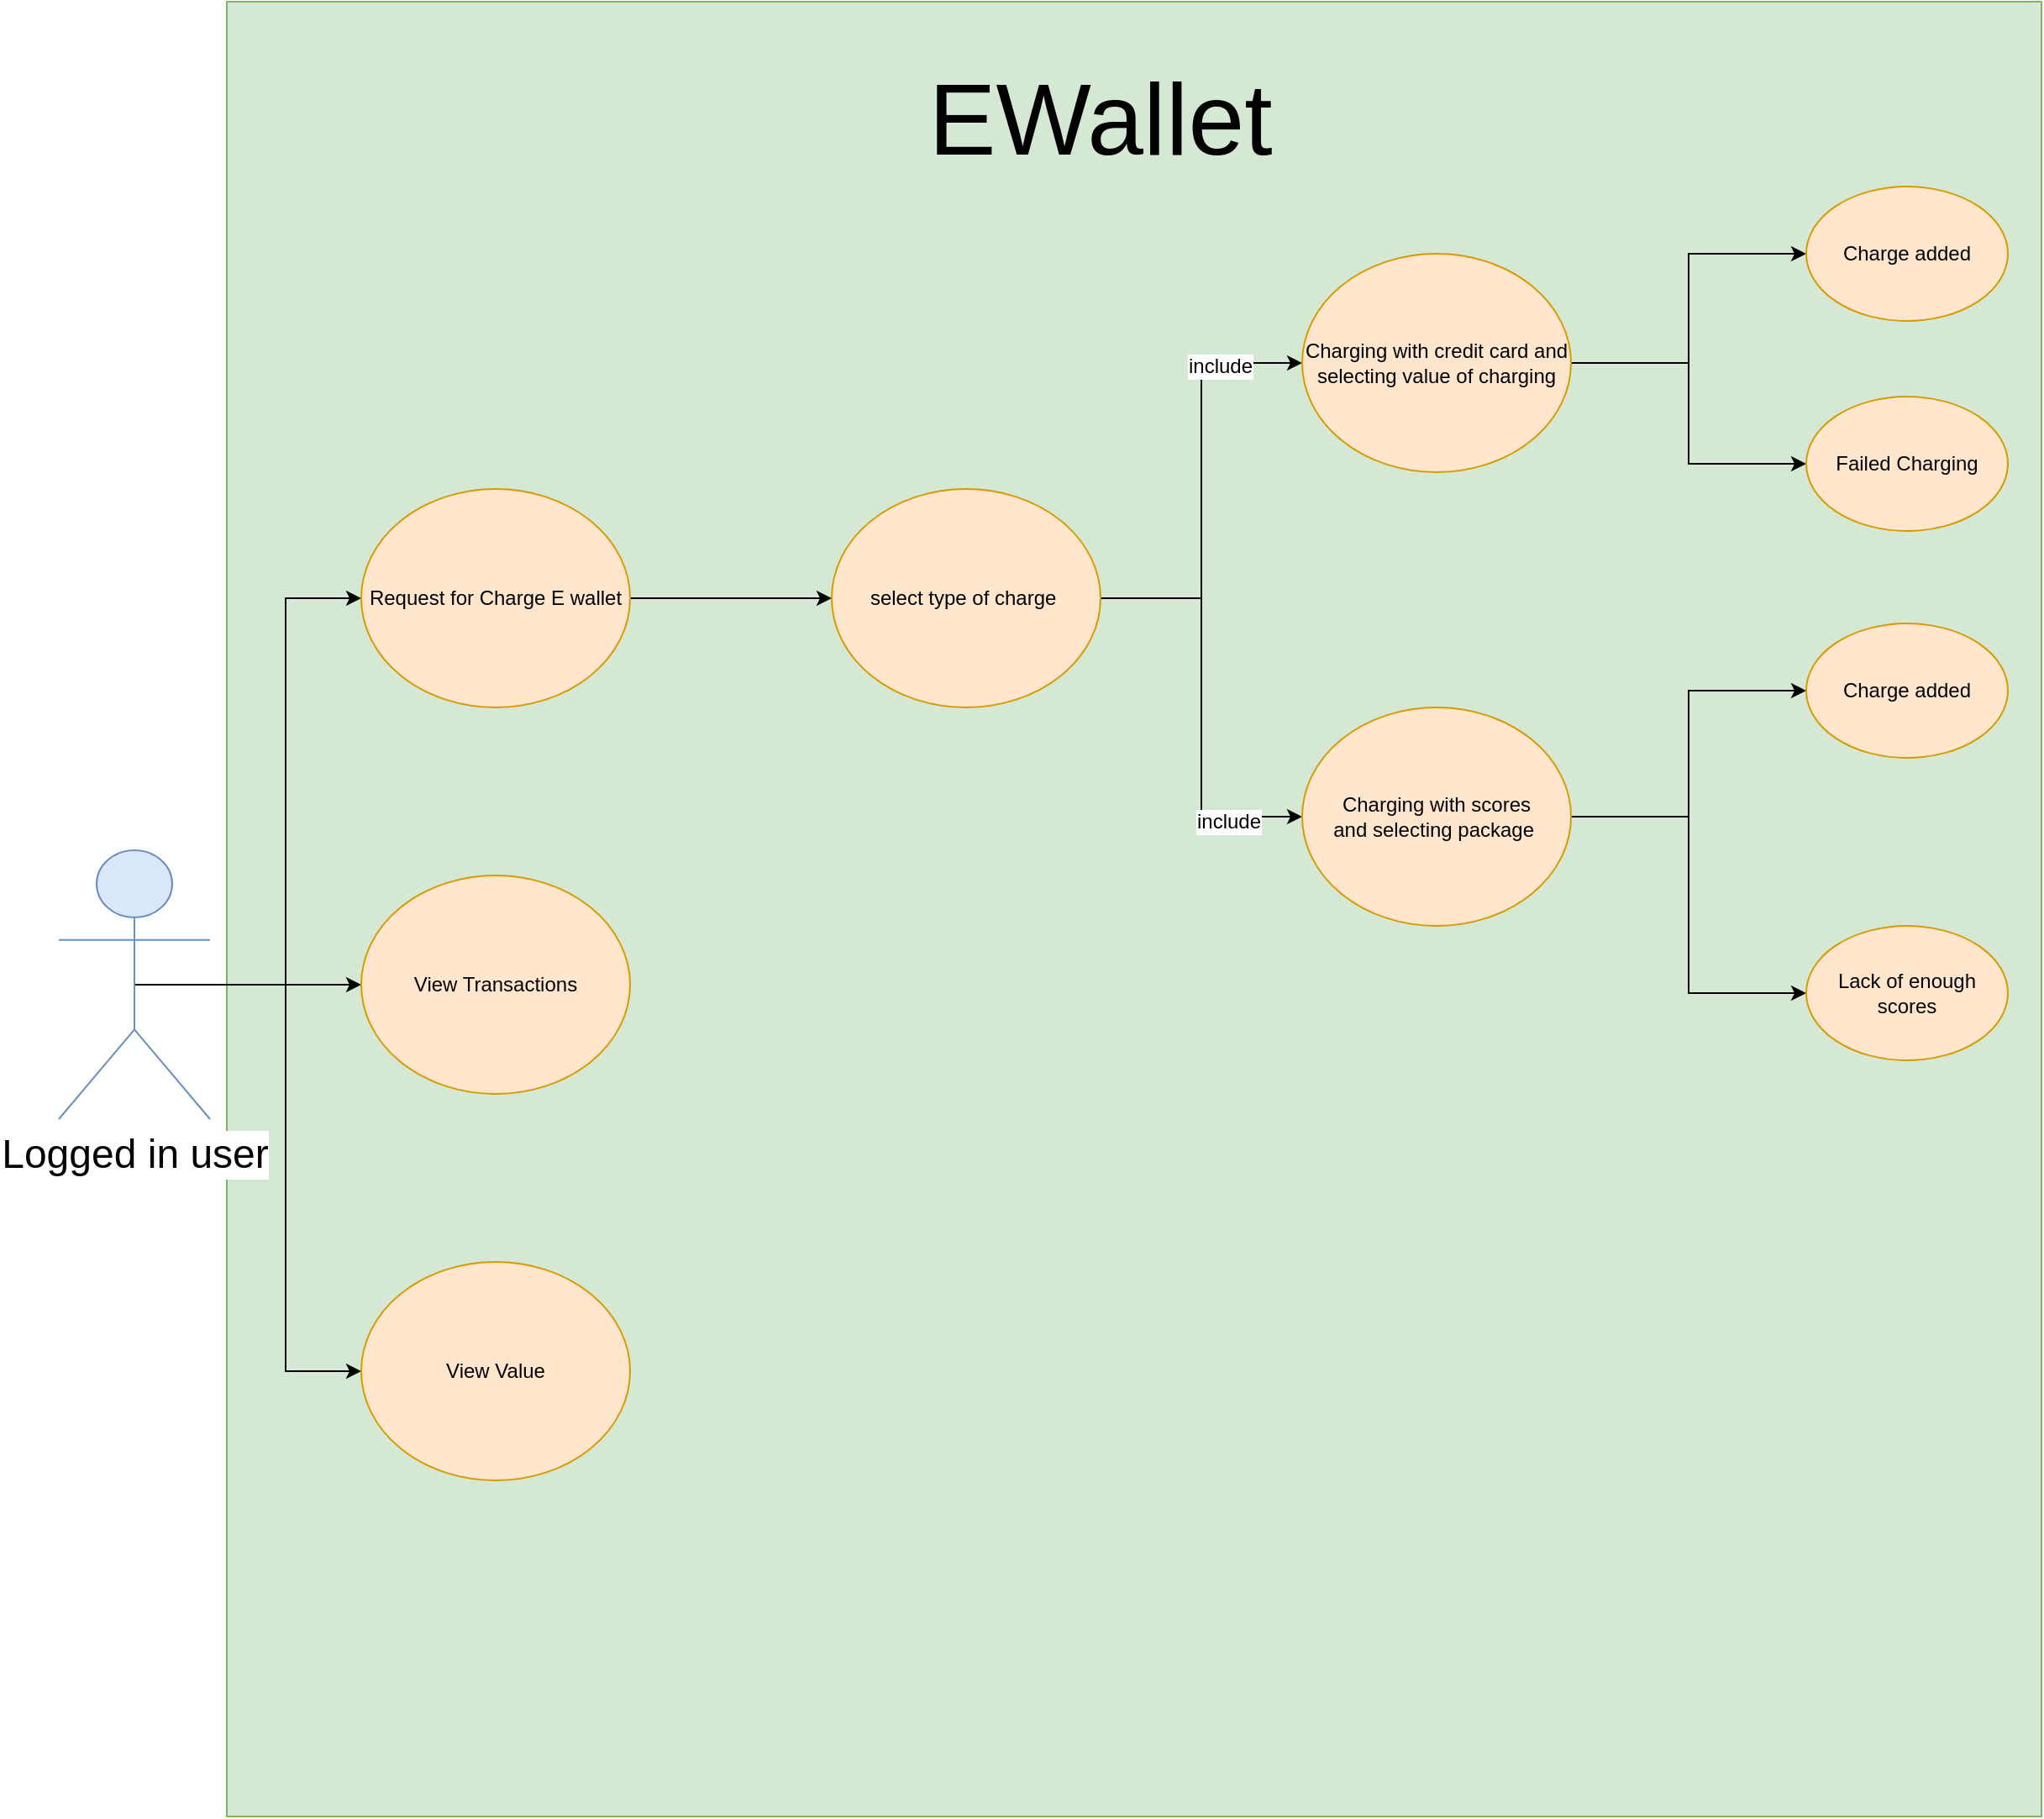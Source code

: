 <mxfile version="10.6.0" type="github"><diagram id="vhDCAPc3sHXY5R7cFsH6" name="Page-1"><mxGraphModel dx="2346" dy="1957" grid="1" gridSize="10" guides="1" tooltips="1" connect="1" arrows="1" fold="1" page="1" pageScale="1" pageWidth="583" pageHeight="413" math="0" shadow="0"><root><mxCell id="0"/><mxCell id="1" parent="0"/><mxCell id="RyZk82U6xCy7uSNnJ_4e-33" value="" style="whiteSpace=wrap;html=1;aspect=fixed;fillColor=#d5e8d4;strokeColor=#82b366;" parent="1" vertex="1"><mxGeometry x="260" y="70" width="1080" height="1080" as="geometry"/></mxCell><mxCell id="RyZk82U6xCy7uSNnJ_4e-34" style="edgeStyle=orthogonalEdgeStyle;rounded=0;orthogonalLoop=1;jettySize=auto;html=1;exitX=0.5;exitY=0.5;exitDx=0;exitDy=0;exitPerimeter=0;entryX=0;entryY=0.5;entryDx=0;entryDy=0;" parent="1" source="RyZk82U6xCy7uSNnJ_4e-37" target="RyZk82U6xCy7uSNnJ_4e-39" edge="1"><mxGeometry relative="1" as="geometry"/></mxCell><mxCell id="RyZk82U6xCy7uSNnJ_4e-35" style="edgeStyle=orthogonalEdgeStyle;rounded=0;orthogonalLoop=1;jettySize=auto;html=1;exitX=0.5;exitY=0.5;exitDx=0;exitDy=0;exitPerimeter=0;entryX=0;entryY=0.5;entryDx=0;entryDy=0;" parent="1" source="RyZk82U6xCy7uSNnJ_4e-37" target="RyZk82U6xCy7uSNnJ_4e-51" edge="1"><mxGeometry relative="1" as="geometry"/></mxCell><mxCell id="RyZk82U6xCy7uSNnJ_4e-36" style="edgeStyle=orthogonalEdgeStyle;rounded=0;orthogonalLoop=1;jettySize=auto;html=1;exitX=0.5;exitY=0.5;exitDx=0;exitDy=0;exitPerimeter=0;entryX=0;entryY=0.5;entryDx=0;entryDy=0;" parent="1" source="RyZk82U6xCy7uSNnJ_4e-37" target="RyZk82U6xCy7uSNnJ_4e-56" edge="1"><mxGeometry relative="1" as="geometry"/></mxCell><mxCell id="RyZk82U6xCy7uSNnJ_4e-37" value="Logged in user&lt;br style=&quot;font-size: 24px&quot;&gt;" style="shape=umlActor;verticalLabelPosition=bottom;labelBackgroundColor=#ffffff;verticalAlign=top;html=1;outlineConnect=0;fontSize=24;fillColor=#dae8fc;strokeColor=#6c8ebf;" parent="1" vertex="1"><mxGeometry x="160" y="575" width="90" height="160" as="geometry"/></mxCell><mxCell id="RyZk82U6xCy7uSNnJ_4e-38" style="edgeStyle=orthogonalEdgeStyle;rounded=0;orthogonalLoop=1;jettySize=auto;html=1;exitX=1;exitY=0.5;exitDx=0;exitDy=0;entryX=0;entryY=0.5;entryDx=0;entryDy=0;" parent="1" source="RyZk82U6xCy7uSNnJ_4e-39" target="RyZk82U6xCy7uSNnJ_4e-44" edge="1"><mxGeometry relative="1" as="geometry"/></mxCell><mxCell id="RyZk82U6xCy7uSNnJ_4e-39" value="Request for Charge E wallet" style="ellipse;whiteSpace=wrap;html=1;fillColor=#ffe6cc;strokeColor=#d79b00;" parent="1" vertex="1"><mxGeometry x="340" y="360" width="160" height="130" as="geometry"/></mxCell><mxCell id="RyZk82U6xCy7uSNnJ_4e-40" style="edgeStyle=orthogonalEdgeStyle;rounded=0;orthogonalLoop=1;jettySize=auto;html=1;exitX=1;exitY=0.5;exitDx=0;exitDy=0;entryX=0;entryY=0.5;entryDx=0;entryDy=0;" parent="1" source="RyZk82U6xCy7uSNnJ_4e-44" target="RyZk82U6xCy7uSNnJ_4e-47" edge="1"><mxGeometry relative="1" as="geometry"/></mxCell><mxCell id="RyZk82U6xCy7uSNnJ_4e-41" value="include" style="text;html=1;resizable=0;points=[];align=center;verticalAlign=middle;labelBackgroundColor=#ffffff;" parent="RyZk82U6xCy7uSNnJ_4e-40" vertex="1" connectable="0"><mxGeometry x="0.619" y="-2" relative="1" as="geometry"><mxPoint as="offset"/></mxGeometry></mxCell><mxCell id="RyZk82U6xCy7uSNnJ_4e-42" style="edgeStyle=orthogonalEdgeStyle;rounded=0;orthogonalLoop=1;jettySize=auto;html=1;exitX=1;exitY=0.5;exitDx=0;exitDy=0;entryX=0;entryY=0.5;entryDx=0;entryDy=0;" parent="1" source="RyZk82U6xCy7uSNnJ_4e-44" target="RyZk82U6xCy7uSNnJ_4e-50" edge="1"><mxGeometry relative="1" as="geometry"/></mxCell><mxCell id="RyZk82U6xCy7uSNnJ_4e-43" value="include" style="text;html=1;resizable=0;points=[];align=center;verticalAlign=middle;labelBackgroundColor=#ffffff;" parent="RyZk82U6xCy7uSNnJ_4e-42" vertex="1" connectable="0"><mxGeometry x="0.649" y="-3" relative="1" as="geometry"><mxPoint as="offset"/></mxGeometry></mxCell><mxCell id="RyZk82U6xCy7uSNnJ_4e-44" value="select type of charge&amp;nbsp;" style="ellipse;whiteSpace=wrap;html=1;fillColor=#ffe6cc;strokeColor=#d79b00;" parent="1" vertex="1"><mxGeometry x="620" y="360" width="160" height="130" as="geometry"/></mxCell><mxCell id="RyZk82U6xCy7uSNnJ_4e-45" style="edgeStyle=orthogonalEdgeStyle;rounded=0;orthogonalLoop=1;jettySize=auto;html=1;exitX=1;exitY=0.5;exitDx=0;exitDy=0;entryX=0;entryY=0.5;entryDx=0;entryDy=0;" parent="1" source="RyZk82U6xCy7uSNnJ_4e-47" target="RyZk82U6xCy7uSNnJ_4e-53" edge="1"><mxGeometry relative="1" as="geometry"/></mxCell><mxCell id="RyZk82U6xCy7uSNnJ_4e-46" style="edgeStyle=orthogonalEdgeStyle;rounded=0;orthogonalLoop=1;jettySize=auto;html=1;exitX=1;exitY=0.5;exitDx=0;exitDy=0;entryX=0;entryY=0.5;entryDx=0;entryDy=0;" parent="1" source="RyZk82U6xCy7uSNnJ_4e-47" target="RyZk82U6xCy7uSNnJ_4e-55" edge="1"><mxGeometry relative="1" as="geometry"/></mxCell><mxCell id="RyZk82U6xCy7uSNnJ_4e-47" value="Charging with credit card and selecting value of charging" style="ellipse;whiteSpace=wrap;html=1;fillColor=#ffe6cc;strokeColor=#d79b00;" parent="1" vertex="1"><mxGeometry x="900" y="220" width="160" height="130" as="geometry"/></mxCell><mxCell id="RyZk82U6xCy7uSNnJ_4e-48" style="edgeStyle=orthogonalEdgeStyle;rounded=0;orthogonalLoop=1;jettySize=auto;html=1;exitX=1;exitY=0.5;exitDx=0;exitDy=0;entryX=0;entryY=0.5;entryDx=0;entryDy=0;" parent="1" source="RyZk82U6xCy7uSNnJ_4e-50" target="RyZk82U6xCy7uSNnJ_4e-54" edge="1"><mxGeometry relative="1" as="geometry"/></mxCell><mxCell id="RyZk82U6xCy7uSNnJ_4e-49" style="edgeStyle=orthogonalEdgeStyle;rounded=0;orthogonalLoop=1;jettySize=auto;html=1;exitX=1;exitY=0.5;exitDx=0;exitDy=0;entryX=0;entryY=0.5;entryDx=0;entryDy=0;" parent="1" source="RyZk82U6xCy7uSNnJ_4e-50" target="RyZk82U6xCy7uSNnJ_4e-52" edge="1"><mxGeometry relative="1" as="geometry"/></mxCell><mxCell id="RyZk82U6xCy7uSNnJ_4e-50" value="Charging with scores&lt;br&gt;and selecting package&amp;nbsp;" style="ellipse;whiteSpace=wrap;html=1;fillColor=#ffe6cc;strokeColor=#d79b00;" parent="1" vertex="1"><mxGeometry x="900" y="490" width="160" height="130" as="geometry"/></mxCell><mxCell id="RyZk82U6xCy7uSNnJ_4e-51" value="View Transactions" style="ellipse;whiteSpace=wrap;html=1;fillColor=#ffe6cc;strokeColor=#d79b00;" parent="1" vertex="1"><mxGeometry x="340" y="590" width="160" height="130" as="geometry"/></mxCell><mxCell id="RyZk82U6xCy7uSNnJ_4e-52" value="&lt;div&gt;Lack of enough scores&lt;/div&gt;" style="ellipse;whiteSpace=wrap;html=1;fillColor=#ffe6cc;strokeColor=#d79b00;" parent="1" vertex="1"><mxGeometry x="1200" y="620" width="120" height="80" as="geometry"/></mxCell><mxCell id="RyZk82U6xCy7uSNnJ_4e-53" value="Charge added" style="ellipse;whiteSpace=wrap;html=1;fillColor=#ffe6cc;strokeColor=#d79b00;" parent="1" vertex="1"><mxGeometry x="1200" y="180" width="120" height="80" as="geometry"/></mxCell><mxCell id="RyZk82U6xCy7uSNnJ_4e-54" value="Charge added" style="ellipse;whiteSpace=wrap;html=1;fillColor=#ffe6cc;strokeColor=#d79b00;" parent="1" vertex="1"><mxGeometry x="1200" y="440" width="120" height="80" as="geometry"/></mxCell><mxCell id="RyZk82U6xCy7uSNnJ_4e-55" value="Failed Charging" style="ellipse;whiteSpace=wrap;html=1;fillColor=#ffe6cc;strokeColor=#d79b00;" parent="1" vertex="1"><mxGeometry x="1200" y="305" width="120" height="80" as="geometry"/></mxCell><mxCell id="RyZk82U6xCy7uSNnJ_4e-56" value="View Value" style="ellipse;whiteSpace=wrap;html=1;fillColor=#ffe6cc;strokeColor=#d79b00;" parent="1" vertex="1"><mxGeometry x="340" y="820" width="160" height="130" as="geometry"/></mxCell><mxCell id="mdHnK3yvQWxrrsQoTeqV-1" value="&lt;font style=&quot;font-size: 60px&quot;&gt;EWallet&lt;/font&gt;" style="text;html=1;strokeColor=none;fillColor=none;align=center;verticalAlign=middle;whiteSpace=wrap;rounded=0;" vertex="1" parent="1"><mxGeometry x="760" y="100" width="40" height="80" as="geometry"/></mxCell></root></mxGraphModel></diagram></mxfile>